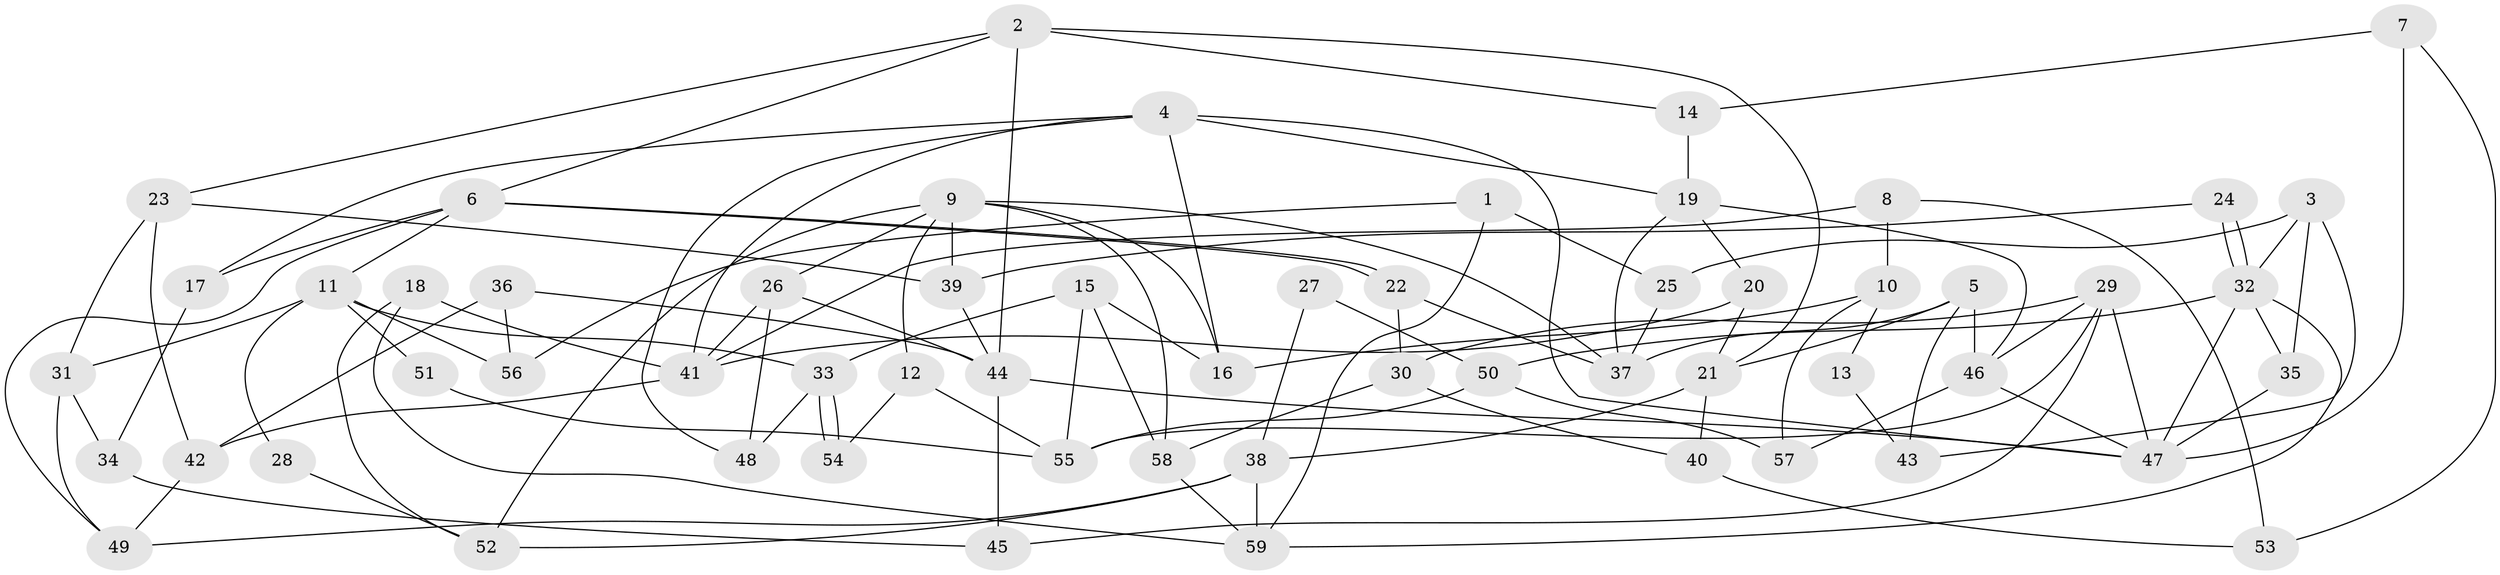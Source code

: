 // Generated by graph-tools (version 1.1) at 2025/14/03/09/25 04:14:49]
// undirected, 59 vertices, 118 edges
graph export_dot {
graph [start="1"]
  node [color=gray90,style=filled];
  1;
  2;
  3;
  4;
  5;
  6;
  7;
  8;
  9;
  10;
  11;
  12;
  13;
  14;
  15;
  16;
  17;
  18;
  19;
  20;
  21;
  22;
  23;
  24;
  25;
  26;
  27;
  28;
  29;
  30;
  31;
  32;
  33;
  34;
  35;
  36;
  37;
  38;
  39;
  40;
  41;
  42;
  43;
  44;
  45;
  46;
  47;
  48;
  49;
  50;
  51;
  52;
  53;
  54;
  55;
  56;
  57;
  58;
  59;
  1 -- 56;
  1 -- 59;
  1 -- 25;
  2 -- 21;
  2 -- 6;
  2 -- 14;
  2 -- 23;
  2 -- 44;
  3 -- 35;
  3 -- 32;
  3 -- 25;
  3 -- 43;
  4 -- 17;
  4 -- 47;
  4 -- 16;
  4 -- 19;
  4 -- 41;
  4 -- 48;
  5 -- 46;
  5 -- 37;
  5 -- 21;
  5 -- 43;
  6 -- 49;
  6 -- 22;
  6 -- 22;
  6 -- 11;
  6 -- 17;
  7 -- 47;
  7 -- 14;
  7 -- 53;
  8 -- 53;
  8 -- 41;
  8 -- 10;
  9 -- 39;
  9 -- 37;
  9 -- 12;
  9 -- 16;
  9 -- 26;
  9 -- 52;
  9 -- 58;
  10 -- 16;
  10 -- 13;
  10 -- 57;
  11 -- 33;
  11 -- 28;
  11 -- 31;
  11 -- 51;
  11 -- 56;
  12 -- 55;
  12 -- 54;
  13 -- 43;
  14 -- 19;
  15 -- 16;
  15 -- 33;
  15 -- 55;
  15 -- 58;
  17 -- 34;
  18 -- 59;
  18 -- 41;
  18 -- 52;
  19 -- 20;
  19 -- 37;
  19 -- 46;
  20 -- 21;
  20 -- 41;
  21 -- 38;
  21 -- 40;
  22 -- 37;
  22 -- 30;
  23 -- 42;
  23 -- 31;
  23 -- 39;
  24 -- 39;
  24 -- 32;
  24 -- 32;
  25 -- 37;
  26 -- 44;
  26 -- 41;
  26 -- 48;
  27 -- 50;
  27 -- 38;
  28 -- 52;
  29 -- 47;
  29 -- 30;
  29 -- 45;
  29 -- 46;
  29 -- 55;
  30 -- 58;
  30 -- 40;
  31 -- 34;
  31 -- 49;
  32 -- 50;
  32 -- 35;
  32 -- 47;
  32 -- 59;
  33 -- 48;
  33 -- 54;
  33 -- 54;
  34 -- 45;
  35 -- 47;
  36 -- 44;
  36 -- 42;
  36 -- 56;
  38 -- 52;
  38 -- 59;
  38 -- 49;
  39 -- 44;
  40 -- 53;
  41 -- 42;
  42 -- 49;
  44 -- 47;
  44 -- 45;
  46 -- 47;
  46 -- 57;
  50 -- 55;
  50 -- 57;
  51 -- 55;
  58 -- 59;
}
